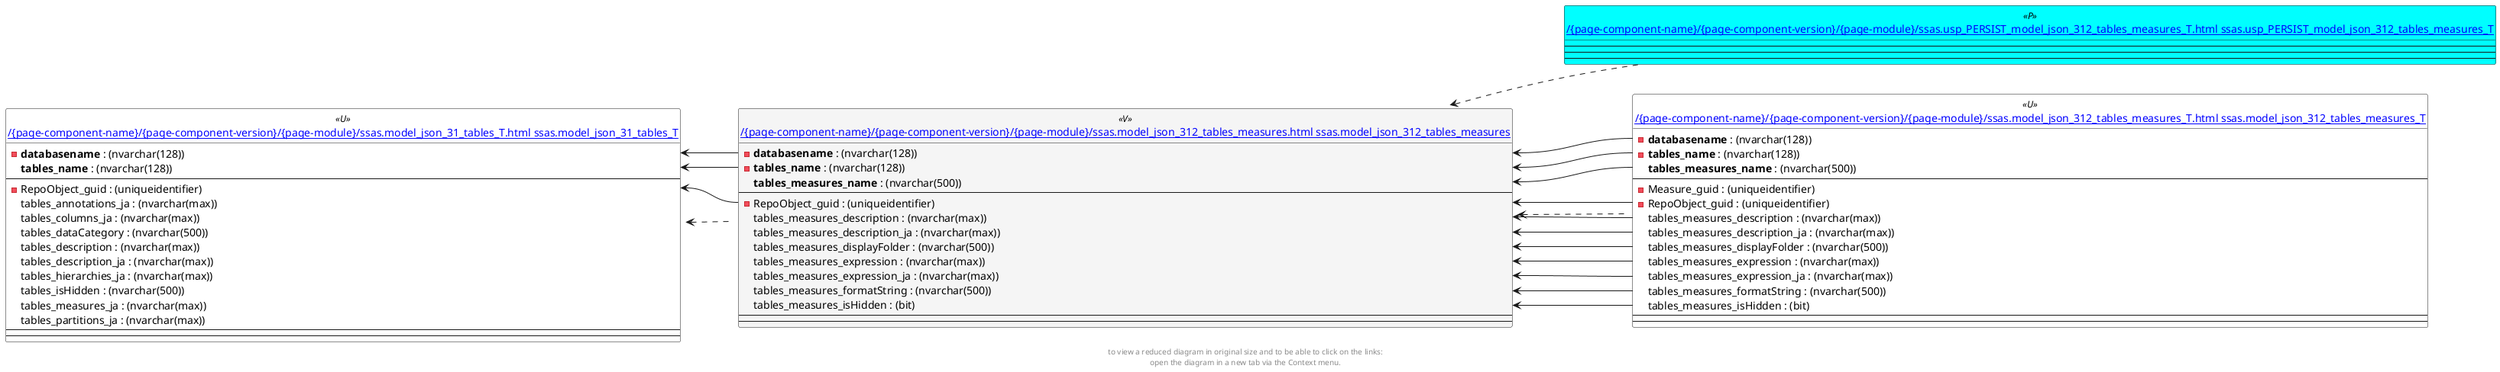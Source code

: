 @startuml
left to right direction
'top to bottom direction
hide circle
'avoide "." issues:
set namespaceSeparator none


skinparam class {
  BackgroundColor White
  BackgroundColor<<FN>> Yellow
  BackgroundColor<<FS>> Yellow
  BackgroundColor<<FT>> LightGray
  BackgroundColor<<IF>> Yellow
  BackgroundColor<<IS>> Yellow
  BackgroundColor<<P>> Aqua
  BackgroundColor<<PC>> Aqua
  BackgroundColor<<SN>> Yellow
  BackgroundColor<<SO>> SlateBlue
  BackgroundColor<<TF>> LightGray
  BackgroundColor<<TR>> Tomato
  BackgroundColor<<U>> White
  BackgroundColor<<V>> WhiteSmoke
  BackgroundColor<<X>> Aqua
}


entity "[[{site-url}/{page-component-name}/{page-component-version}/{page-module}/ssas.model_json_31_tables_T.html ssas.model_json_31_tables_T]]" as ssas.model_json_31_tables_T << U >> {
  - **databasename** : (nvarchar(128))
  **tables_name** : (nvarchar(128))
  --
  - RepoObject_guid : (uniqueidentifier)
  tables_annotations_ja : (nvarchar(max))
  tables_columns_ja : (nvarchar(max))
  tables_dataCategory : (nvarchar(500))
  tables_description : (nvarchar(max))
  tables_description_ja : (nvarchar(max))
  tables_hierarchies_ja : (nvarchar(max))
  tables_isHidden : (nvarchar(500))
  tables_measures_ja : (nvarchar(max))
  tables_partitions_ja : (nvarchar(max))
  --
  --
}

entity "[[{site-url}/{page-component-name}/{page-component-version}/{page-module}/ssas.model_json_312_tables_measures.html ssas.model_json_312_tables_measures]]" as ssas.model_json_312_tables_measures << V >> {
  - **databasename** : (nvarchar(128))
  - **tables_name** : (nvarchar(128))
  **tables_measures_name** : (nvarchar(500))
  --
  - RepoObject_guid : (uniqueidentifier)
  tables_measures_description : (nvarchar(max))
  tables_measures_description_ja : (nvarchar(max))
  tables_measures_displayFolder : (nvarchar(500))
  tables_measures_expression : (nvarchar(max))
  tables_measures_expression_ja : (nvarchar(max))
  tables_measures_formatString : (nvarchar(500))
  tables_measures_isHidden : (bit)
  --
  --
}

entity "[[{site-url}/{page-component-name}/{page-component-version}/{page-module}/ssas.model_json_312_tables_measures_T.html ssas.model_json_312_tables_measures_T]]" as ssas.model_json_312_tables_measures_T << U >> {
  - **databasename** : (nvarchar(128))
  - **tables_name** : (nvarchar(128))
  **tables_measures_name** : (nvarchar(500))
  --
  - Measure_guid : (uniqueidentifier)
  - RepoObject_guid : (uniqueidentifier)
  tables_measures_description : (nvarchar(max))
  tables_measures_description_ja : (nvarchar(max))
  tables_measures_displayFolder : (nvarchar(500))
  tables_measures_expression : (nvarchar(max))
  tables_measures_expression_ja : (nvarchar(max))
  tables_measures_formatString : (nvarchar(500))
  tables_measures_isHidden : (bit)
  --
  --
}

entity "[[{site-url}/{page-component-name}/{page-component-version}/{page-module}/ssas.usp_PERSIST_model_json_312_tables_measures_T.html ssas.usp_PERSIST_model_json_312_tables_measures_T]]" as ssas.usp_PERSIST_model_json_312_tables_measures_T << P >> {
  --
  --
  --
}

ssas.model_json_31_tables_T <.. ssas.model_json_312_tables_measures
ssas.model_json_312_tables_measures <.. ssas.model_json_312_tables_measures_T
ssas.model_json_312_tables_measures <.. ssas.usp_PERSIST_model_json_312_tables_measures_T
ssas.model_json_31_tables_T::databasename <-- ssas.model_json_312_tables_measures::databasename
ssas.model_json_31_tables_T::RepoObject_guid <-- ssas.model_json_312_tables_measures::RepoObject_guid
ssas.model_json_31_tables_T::tables_name <-- ssas.model_json_312_tables_measures::tables_name
ssas.model_json_312_tables_measures::databasename <-- ssas.model_json_312_tables_measures_T::databasename
ssas.model_json_312_tables_measures::RepoObject_guid <-- ssas.model_json_312_tables_measures_T::RepoObject_guid
ssas.model_json_312_tables_measures::tables_measures_description <-- ssas.model_json_312_tables_measures_T::tables_measures_description
ssas.model_json_312_tables_measures::tables_measures_description_ja <-- ssas.model_json_312_tables_measures_T::tables_measures_description_ja
ssas.model_json_312_tables_measures::tables_measures_displayFolder <-- ssas.model_json_312_tables_measures_T::tables_measures_displayFolder
ssas.model_json_312_tables_measures::tables_measures_expression <-- ssas.model_json_312_tables_measures_T::tables_measures_expression
ssas.model_json_312_tables_measures::tables_measures_expression_ja <-- ssas.model_json_312_tables_measures_T::tables_measures_expression_ja
ssas.model_json_312_tables_measures::tables_measures_formatString <-- ssas.model_json_312_tables_measures_T::tables_measures_formatString
ssas.model_json_312_tables_measures::tables_measures_isHidden <-- ssas.model_json_312_tables_measures_T::tables_measures_isHidden
ssas.model_json_312_tables_measures::tables_measures_name <-- ssas.model_json_312_tables_measures_T::tables_measures_name
ssas.model_json_312_tables_measures::tables_name <-- ssas.model_json_312_tables_measures_T::tables_name
footer
to view a reduced diagram in original size and to be able to click on the links:
open the diagram in a new tab via the Context menu.
end footer

@enduml

